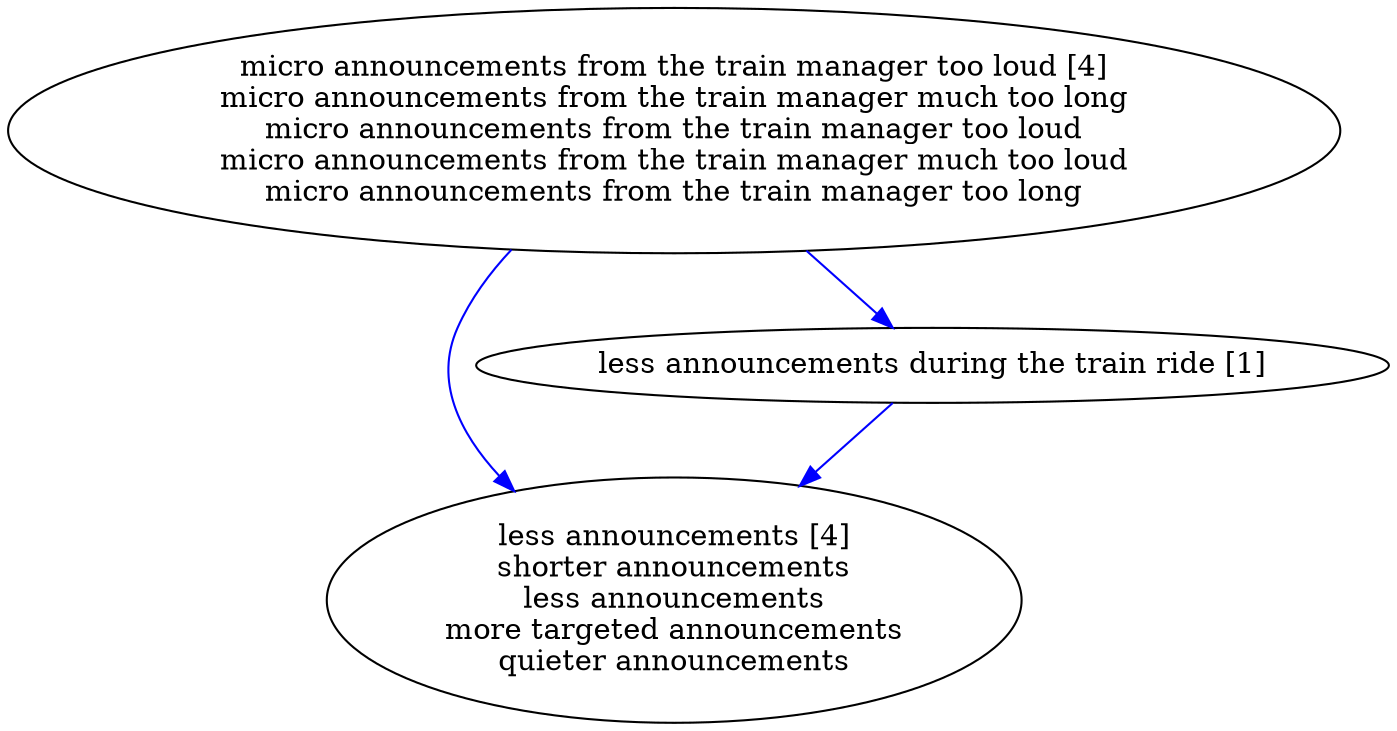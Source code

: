 digraph collapsedGraph {
"micro announcements from the train manager too loud [4]\nmicro announcements from the train manager much too long\nmicro announcements from the train manager too loud\nmicro announcements from the train manager much too loud\nmicro announcements from the train manager too long""less announcements [4]\nshorter announcements\nless announcements\nmore targeted announcements\nquieter announcements""less announcements during the train ride [1]""micro announcements from the train manager too loud [4]\nmicro announcements from the train manager much too long\nmicro announcements from the train manager too loud\nmicro announcements from the train manager much too loud\nmicro announcements from the train manager too long" -> "less announcements during the train ride [1]" [color=blue]
"less announcements during the train ride [1]" -> "less announcements [4]\nshorter announcements\nless announcements\nmore targeted announcements\nquieter announcements" [color=blue]
"micro announcements from the train manager too loud [4]\nmicro announcements from the train manager much too long\nmicro announcements from the train manager too loud\nmicro announcements from the train manager much too loud\nmicro announcements from the train manager too long" -> "less announcements [4]\nshorter announcements\nless announcements\nmore targeted announcements\nquieter announcements" [color=blue]
}